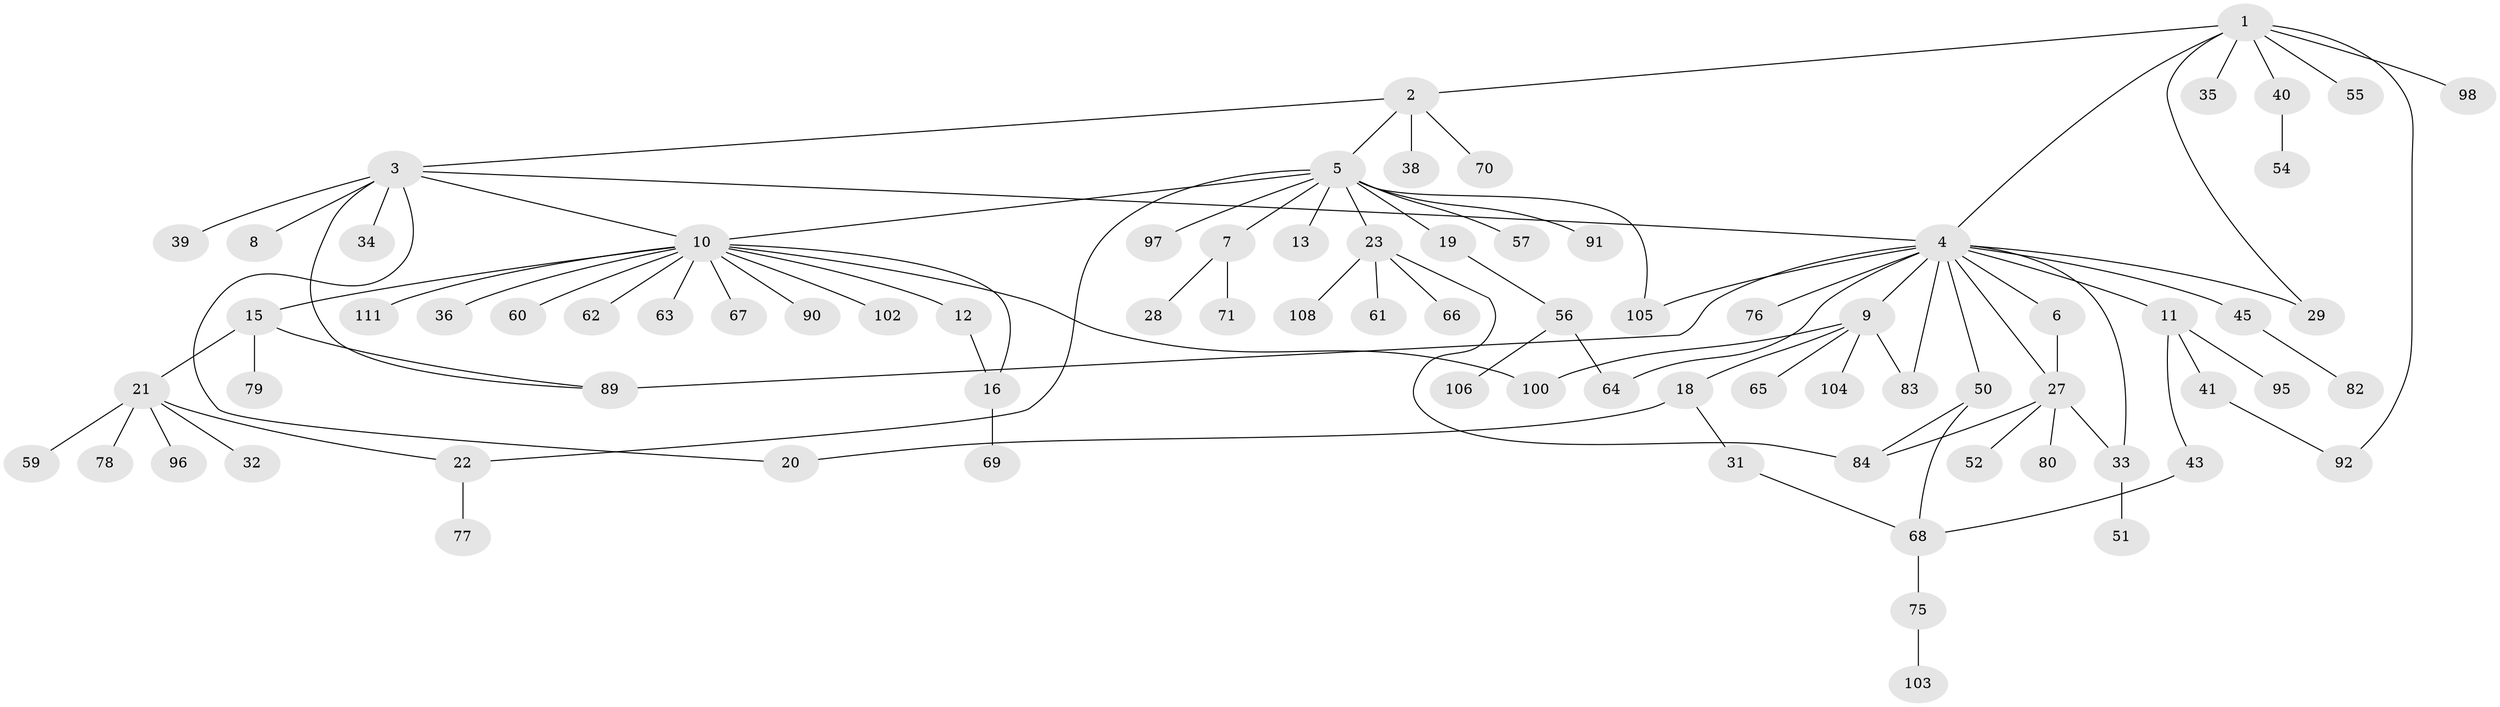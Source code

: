 // Generated by graph-tools (version 1.1) at 2025/23/03/03/25 07:23:54]
// undirected, 81 vertices, 99 edges
graph export_dot {
graph [start="1"]
  node [color=gray90,style=filled];
  1 [super="+46"];
  2 [super="+37"];
  3 [super="+14"];
  4 [super="+24"];
  5 [super="+17"];
  6;
  7;
  8;
  9 [super="+47"];
  10 [super="+86"];
  11 [super="+26"];
  12 [super="+49"];
  13;
  15 [super="+88"];
  16 [super="+25"];
  18 [super="+30"];
  19;
  20 [super="+42"];
  21 [super="+58"];
  22 [super="+110"];
  23 [super="+48"];
  27 [super="+53"];
  28 [super="+107"];
  29;
  31;
  32;
  33 [super="+44"];
  34;
  35;
  36;
  38;
  39;
  40;
  41;
  43;
  45 [super="+81"];
  50 [super="+109"];
  51;
  52;
  54;
  55 [super="+101"];
  56 [super="+72"];
  57;
  59;
  60 [super="+87"];
  61;
  62;
  63;
  64;
  65;
  66;
  67 [super="+74"];
  68 [super="+73"];
  69;
  70;
  71;
  75;
  76;
  77 [super="+94"];
  78 [super="+93"];
  79;
  80;
  82 [super="+85"];
  83;
  84 [super="+99"];
  89;
  90;
  91;
  92;
  95;
  96;
  97;
  98;
  100;
  102;
  103;
  104;
  105;
  106;
  108;
  111;
  1 -- 2;
  1 -- 4;
  1 -- 29;
  1 -- 35;
  1 -- 40;
  1 -- 55;
  1 -- 98;
  1 -- 92;
  2 -- 3;
  2 -- 5;
  2 -- 38;
  2 -- 70;
  3 -- 4;
  3 -- 8;
  3 -- 10;
  3 -- 20;
  3 -- 34;
  3 -- 39;
  3 -- 89;
  4 -- 6;
  4 -- 9;
  4 -- 11;
  4 -- 27;
  4 -- 33;
  4 -- 50;
  4 -- 64;
  4 -- 76;
  4 -- 83;
  4 -- 89 [weight=2];
  4 -- 105;
  4 -- 29;
  4 -- 45;
  5 -- 7;
  5 -- 10;
  5 -- 13;
  5 -- 19;
  5 -- 22;
  5 -- 23;
  5 -- 57;
  5 -- 91;
  5 -- 97;
  5 -- 105;
  6 -- 27;
  7 -- 28;
  7 -- 71;
  9 -- 18;
  9 -- 65;
  9 -- 100;
  9 -- 104;
  9 -- 83;
  10 -- 12;
  10 -- 15;
  10 -- 16;
  10 -- 36;
  10 -- 60;
  10 -- 62;
  10 -- 63;
  10 -- 67;
  10 -- 90;
  10 -- 102;
  10 -- 111;
  10 -- 100;
  11 -- 41;
  11 -- 95;
  11 -- 43;
  12 -- 16;
  15 -- 21;
  15 -- 79;
  15 -- 89;
  16 -- 69;
  18 -- 20;
  18 -- 31;
  19 -- 56;
  21 -- 32;
  21 -- 59;
  21 -- 78;
  21 -- 96;
  21 -- 22;
  22 -- 77;
  23 -- 61;
  23 -- 66;
  23 -- 84;
  23 -- 108;
  27 -- 33;
  27 -- 52;
  27 -- 84;
  27 -- 80;
  31 -- 68;
  33 -- 51;
  40 -- 54;
  41 -- 92;
  43 -- 68;
  45 -- 82;
  50 -- 84;
  50 -- 68;
  56 -- 106;
  56 -- 64;
  68 -- 75;
  75 -- 103;
}
